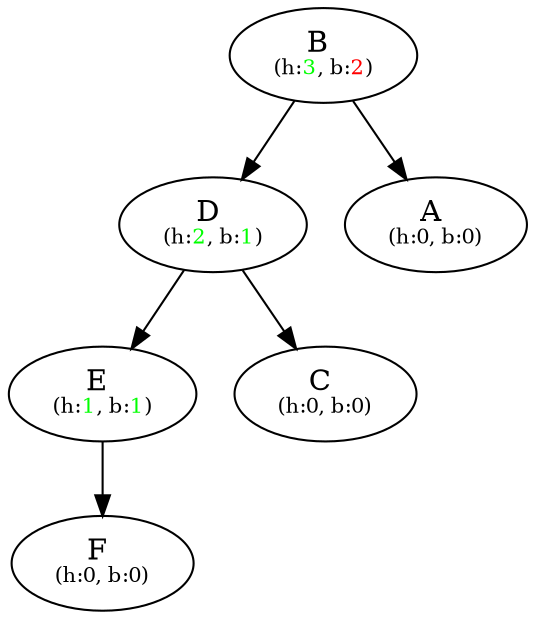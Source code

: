 digraph {
  nB [label="B" pos="2.8,3.0!" label=<B <br/><font point-size="10">(h:<font color="green">3</font>, b:<font color="red">2</font>)</font>>]
  nD [label="D" pos="5.6,2.0!" label=<D <br/><font point-size="10">(h:<font color="green">2</font>, b:<font color="green">1</font>)</font>>]
  nE [label="E" pos="7.0,1.0!" label=<E <br/><font point-size="10">(h:<font color="green">1</font>, b:<font color="green">1</font>)</font>>]
  nF [label="F" pos="7.7,0.0!" label=<F <br/><font point-size="10">(h:0, b:0)</font>>]
  nC [label="C" pos="4.199999999999999,1.0!" label=<C <br/><font point-size="10">(h:0, b:0)</font>>]
  nA [label="A" pos="0.0,2.0!" label=<A <br/><font point-size="10">(h:0, b:0)</font>>]
  nB -> nD 
  nD -> nE 
  nE -> nF 
  nD -> nC 
  nB -> nA 
}